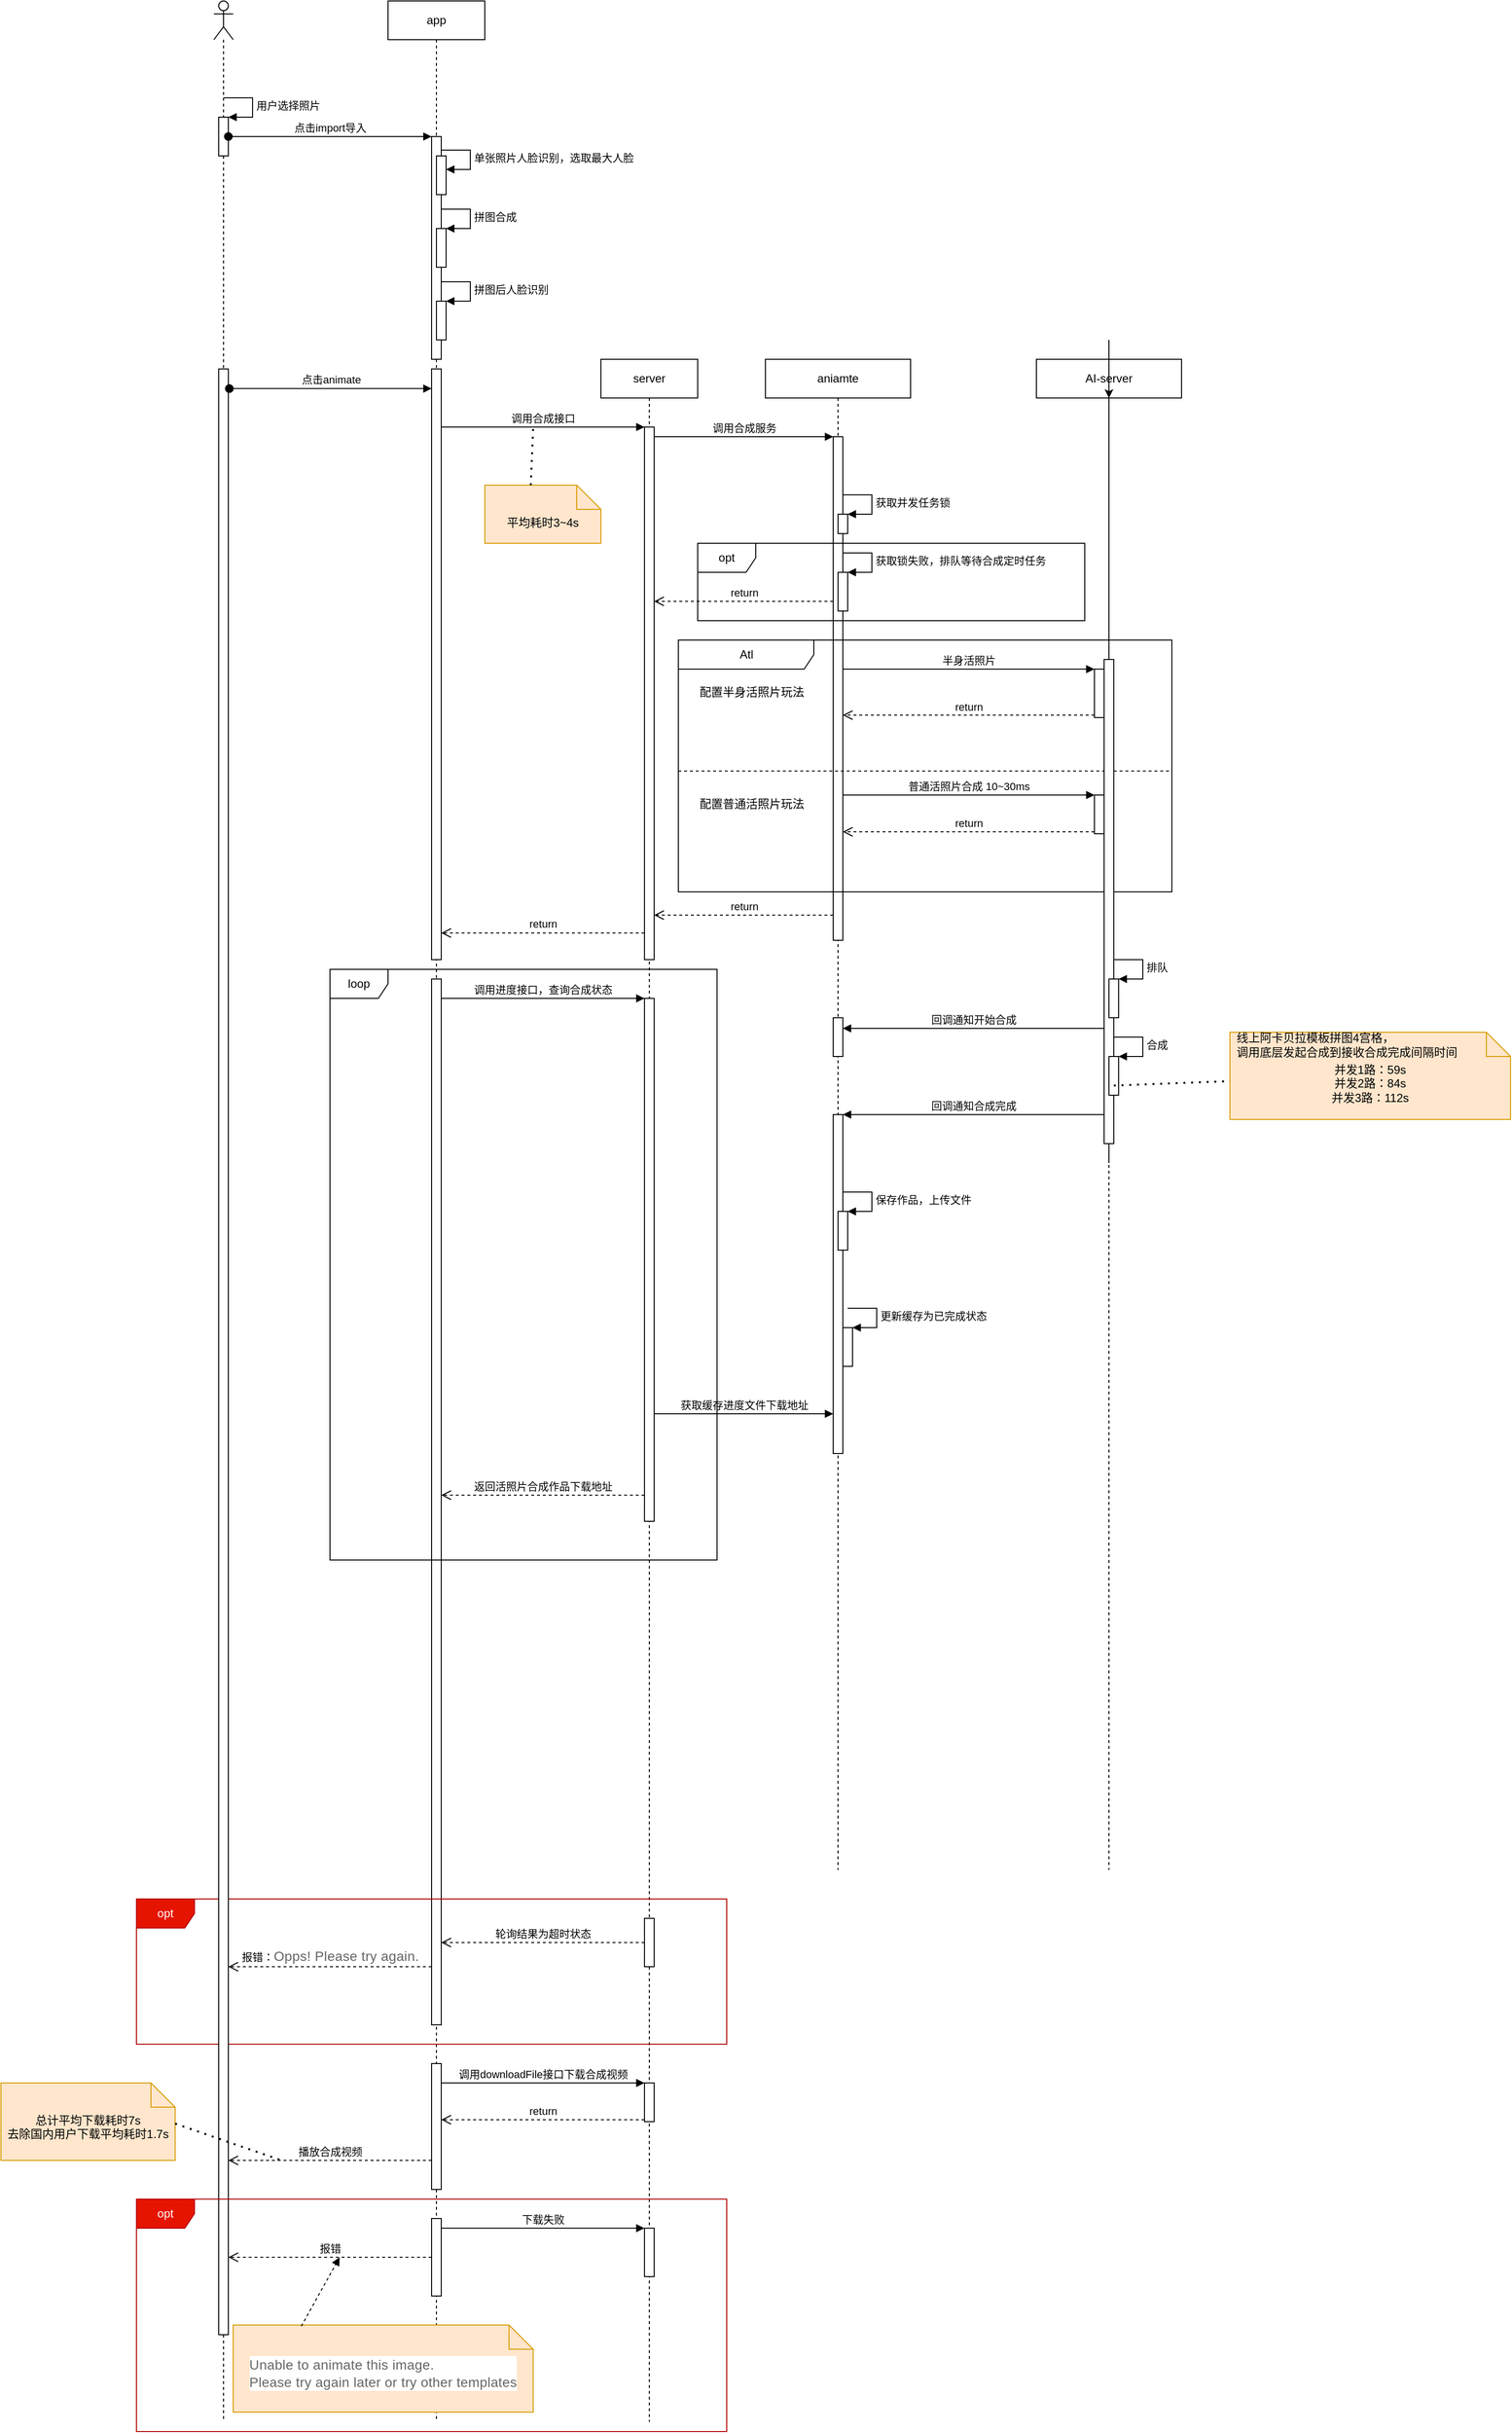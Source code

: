 <mxfile version="20.2.4" type="github">
  <diagram id="kgpKYQtTHZ0yAKxKKP6v" name="Page-1">
    <mxGraphModel dx="1718" dy="1550" grid="1" gridSize="10" guides="1" tooltips="1" connect="1" arrows="1" fold="1" page="1" pageScale="1" pageWidth="850" pageHeight="1100" math="0" shadow="0">
      <root>
        <mxCell id="0" />
        <mxCell id="1" parent="0" />
        <mxCell id="rBN6wQHvt3Dz5fo0-YgQ-102" value="app" style="shape=umlLifeline;perimeter=lifelinePerimeter;whiteSpace=wrap;html=1;container=1;collapsible=0;recursiveResize=0;outlineConnect=0;" vertex="1" parent="1">
          <mxGeometry x="180" y="-290" width="100" height="2500" as="geometry" />
        </mxCell>
        <mxCell id="rBN6wQHvt3Dz5fo0-YgQ-103" value="" style="html=1;points=[];perimeter=orthogonalPerimeter;" vertex="1" parent="rBN6wQHvt3Dz5fo0-YgQ-102">
          <mxGeometry x="45" y="380" width="10" height="610" as="geometry" />
        </mxCell>
        <mxCell id="rBN6wQHvt3Dz5fo0-YgQ-104" value="" style="html=1;points=[];perimeter=orthogonalPerimeter;" vertex="1" parent="rBN6wQHvt3Dz5fo0-YgQ-102">
          <mxGeometry x="45" y="1010" width="10" height="1080" as="geometry" />
        </mxCell>
        <mxCell id="rBN6wQHvt3Dz5fo0-YgQ-105" value="" style="html=1;points=[];perimeter=orthogonalPerimeter;" vertex="1" parent="rBN6wQHvt3Dz5fo0-YgQ-102">
          <mxGeometry x="45" y="140" width="10" height="230" as="geometry" />
        </mxCell>
        <mxCell id="rBN6wQHvt3Dz5fo0-YgQ-106" value="" style="html=1;points=[];perimeter=orthogonalPerimeter;" vertex="1" parent="rBN6wQHvt3Dz5fo0-YgQ-102">
          <mxGeometry x="50" y="160" width="10" height="40" as="geometry" />
        </mxCell>
        <mxCell id="rBN6wQHvt3Dz5fo0-YgQ-107" value="单张照片人脸识别，选取最大人脸" style="edgeStyle=orthogonalEdgeStyle;html=1;align=left;spacingLeft=2;endArrow=block;rounded=0;entryX=1;entryY=0;" edge="1" parent="rBN6wQHvt3Dz5fo0-YgQ-102">
          <mxGeometry relative="1" as="geometry">
            <mxPoint x="55" y="154" as="sourcePoint" />
            <Array as="points">
              <mxPoint x="85" y="154" />
            </Array>
            <mxPoint x="60" y="174" as="targetPoint" />
          </mxGeometry>
        </mxCell>
        <mxCell id="rBN6wQHvt3Dz5fo0-YgQ-108" value="" style="html=1;points=[];perimeter=orthogonalPerimeter;" vertex="1" parent="rBN6wQHvt3Dz5fo0-YgQ-102">
          <mxGeometry x="45" y="2130" width="10" height="130" as="geometry" />
        </mxCell>
        <mxCell id="rBN6wQHvt3Dz5fo0-YgQ-109" value="" style="html=1;points=[];perimeter=orthogonalPerimeter;" vertex="1" parent="rBN6wQHvt3Dz5fo0-YgQ-102">
          <mxGeometry x="50" y="235" width="10" height="40" as="geometry" />
        </mxCell>
        <mxCell id="rBN6wQHvt3Dz5fo0-YgQ-110" value="拼图合成" style="edgeStyle=orthogonalEdgeStyle;html=1;align=left;spacingLeft=2;endArrow=block;rounded=0;entryX=1;entryY=0;" edge="1" parent="rBN6wQHvt3Dz5fo0-YgQ-102" target="rBN6wQHvt3Dz5fo0-YgQ-109">
          <mxGeometry relative="1" as="geometry">
            <mxPoint x="55" y="215" as="sourcePoint" />
            <Array as="points">
              <mxPoint x="85" y="215" />
            </Array>
          </mxGeometry>
        </mxCell>
        <mxCell id="rBN6wQHvt3Dz5fo0-YgQ-111" value="" style="html=1;points=[];perimeter=orthogonalPerimeter;" vertex="1" parent="rBN6wQHvt3Dz5fo0-YgQ-102">
          <mxGeometry x="50" y="310" width="10" height="40" as="geometry" />
        </mxCell>
        <mxCell id="rBN6wQHvt3Dz5fo0-YgQ-112" value="拼图后人脸识别" style="edgeStyle=orthogonalEdgeStyle;html=1;align=left;spacingLeft=2;endArrow=block;rounded=0;entryX=1;entryY=0;" edge="1" parent="rBN6wQHvt3Dz5fo0-YgQ-102" target="rBN6wQHvt3Dz5fo0-YgQ-111">
          <mxGeometry relative="1" as="geometry">
            <mxPoint x="55" y="290" as="sourcePoint" />
            <Array as="points">
              <mxPoint x="85" y="290" />
            </Array>
          </mxGeometry>
        </mxCell>
        <mxCell id="rBN6wQHvt3Dz5fo0-YgQ-113" value="" style="html=1;points=[];perimeter=orthogonalPerimeter;" vertex="1" parent="rBN6wQHvt3Dz5fo0-YgQ-102">
          <mxGeometry x="45" y="2290" width="10" height="80" as="geometry" />
        </mxCell>
        <mxCell id="rBN6wQHvt3Dz5fo0-YgQ-114" value="server" style="shape=umlLifeline;perimeter=lifelinePerimeter;whiteSpace=wrap;html=1;container=1;collapsible=0;recursiveResize=0;outlineConnect=0;" vertex="1" parent="1">
          <mxGeometry x="400" y="80" width="100" height="2130" as="geometry" />
        </mxCell>
        <mxCell id="rBN6wQHvt3Dz5fo0-YgQ-115" value="" style="html=1;points=[];perimeter=orthogonalPerimeter;" vertex="1" parent="rBN6wQHvt3Dz5fo0-YgQ-114">
          <mxGeometry x="45" y="70" width="10" height="550" as="geometry" />
        </mxCell>
        <mxCell id="rBN6wQHvt3Dz5fo0-YgQ-116" value="" style="html=1;points=[];perimeter=orthogonalPerimeter;" vertex="1" parent="rBN6wQHvt3Dz5fo0-YgQ-114">
          <mxGeometry x="45" y="660" width="10" height="540" as="geometry" />
        </mxCell>
        <mxCell id="rBN6wQHvt3Dz5fo0-YgQ-117" value="" style="html=1;points=[];perimeter=orthogonalPerimeter;" vertex="1" parent="rBN6wQHvt3Dz5fo0-YgQ-114">
          <mxGeometry x="45" y="1780" width="10" height="40" as="geometry" />
        </mxCell>
        <mxCell id="rBN6wQHvt3Dz5fo0-YgQ-118" value="" style="html=1;points=[];perimeter=orthogonalPerimeter;" vertex="1" parent="rBN6wQHvt3Dz5fo0-YgQ-114">
          <mxGeometry x="45" y="1610" width="10" height="50" as="geometry" />
        </mxCell>
        <mxCell id="rBN6wQHvt3Dz5fo0-YgQ-119" value="opt" style="shape=umlFrame;whiteSpace=wrap;html=1;fillColor=#e51400;strokeColor=#B20000;fontColor=#ffffff;" vertex="1" parent="rBN6wQHvt3Dz5fo0-YgQ-114">
          <mxGeometry x="-480" y="1590" width="610" height="150" as="geometry" />
        </mxCell>
        <mxCell id="rBN6wQHvt3Dz5fo0-YgQ-120" value="" style="html=1;points=[];perimeter=orthogonalPerimeter;" vertex="1" parent="rBN6wQHvt3Dz5fo0-YgQ-114">
          <mxGeometry x="45" y="1930" width="10" height="50" as="geometry" />
        </mxCell>
        <mxCell id="rBN6wQHvt3Dz5fo0-YgQ-121" value="aniamte" style="shape=umlLifeline;perimeter=lifelinePerimeter;whiteSpace=wrap;html=1;container=1;collapsible=0;recursiveResize=0;outlineConnect=0;" vertex="1" parent="1">
          <mxGeometry x="570" y="80" width="150" height="1560" as="geometry" />
        </mxCell>
        <mxCell id="rBN6wQHvt3Dz5fo0-YgQ-122" value="" style="html=1;points=[];perimeter=orthogonalPerimeter;" vertex="1" parent="rBN6wQHvt3Dz5fo0-YgQ-121">
          <mxGeometry x="70" y="80" width="10" height="520" as="geometry" />
        </mxCell>
        <mxCell id="rBN6wQHvt3Dz5fo0-YgQ-123" value="" style="html=1;points=[];perimeter=orthogonalPerimeter;" vertex="1" parent="rBN6wQHvt3Dz5fo0-YgQ-121">
          <mxGeometry x="70" y="680" width="10" height="40" as="geometry" />
        </mxCell>
        <mxCell id="rBN6wQHvt3Dz5fo0-YgQ-124" value="" style="html=1;points=[];perimeter=orthogonalPerimeter;" vertex="1" parent="rBN6wQHvt3Dz5fo0-YgQ-121">
          <mxGeometry x="70" y="780" width="10" height="350" as="geometry" />
        </mxCell>
        <mxCell id="rBN6wQHvt3Dz5fo0-YgQ-125" value="" style="html=1;points=[];perimeter=orthogonalPerimeter;" vertex="1" parent="rBN6wQHvt3Dz5fo0-YgQ-121">
          <mxGeometry x="75" y="160" width="10" height="20" as="geometry" />
        </mxCell>
        <mxCell id="rBN6wQHvt3Dz5fo0-YgQ-126" value="获取并发任务锁" style="edgeStyle=orthogonalEdgeStyle;html=1;align=left;spacingLeft=2;endArrow=block;rounded=0;entryX=1;entryY=0;" edge="1" parent="rBN6wQHvt3Dz5fo0-YgQ-121" target="rBN6wQHvt3Dz5fo0-YgQ-125">
          <mxGeometry relative="1" as="geometry">
            <mxPoint x="80" y="140" as="sourcePoint" />
            <Array as="points">
              <mxPoint x="110" y="140" />
            </Array>
          </mxGeometry>
        </mxCell>
        <mxCell id="rBN6wQHvt3Dz5fo0-YgQ-127" value="" style="html=1;points=[];perimeter=orthogonalPerimeter;" vertex="1" parent="rBN6wQHvt3Dz5fo0-YgQ-121">
          <mxGeometry x="75" y="220" width="10" height="40" as="geometry" />
        </mxCell>
        <mxCell id="rBN6wQHvt3Dz5fo0-YgQ-128" value="获取锁失败，排队等待合成定时任务" style="edgeStyle=orthogonalEdgeStyle;html=1;align=left;spacingLeft=2;endArrow=block;rounded=0;entryX=1;entryY=0;" edge="1" parent="rBN6wQHvt3Dz5fo0-YgQ-121" target="rBN6wQHvt3Dz5fo0-YgQ-127">
          <mxGeometry relative="1" as="geometry">
            <mxPoint x="80" y="200" as="sourcePoint" />
            <Array as="points">
              <mxPoint x="110" y="200" />
            </Array>
          </mxGeometry>
        </mxCell>
        <mxCell id="rBN6wQHvt3Dz5fo0-YgQ-134" value="" style="html=1;points=[];perimeter=orthogonalPerimeter;" vertex="1" parent="rBN6wQHvt3Dz5fo0-YgQ-121">
          <mxGeometry x="75" y="880" width="10" height="40" as="geometry" />
        </mxCell>
        <mxCell id="rBN6wQHvt3Dz5fo0-YgQ-135" value="保存作品，上传文件" style="edgeStyle=orthogonalEdgeStyle;html=1;align=left;spacingLeft=2;endArrow=block;rounded=0;entryX=1;entryY=0;" edge="1" parent="rBN6wQHvt3Dz5fo0-YgQ-121" target="rBN6wQHvt3Dz5fo0-YgQ-134">
          <mxGeometry relative="1" as="geometry">
            <mxPoint x="80" y="860" as="sourcePoint" />
            <Array as="points">
              <mxPoint x="110" y="860" />
            </Array>
          </mxGeometry>
        </mxCell>
        <mxCell id="rBN6wQHvt3Dz5fo0-YgQ-137" value="" style="html=1;points=[];perimeter=orthogonalPerimeter;" vertex="1" parent="rBN6wQHvt3Dz5fo0-YgQ-121">
          <mxGeometry x="80" y="1000" width="10" height="40" as="geometry" />
        </mxCell>
        <mxCell id="rBN6wQHvt3Dz5fo0-YgQ-138" value="更新缓存为已完成状态" style="edgeStyle=orthogonalEdgeStyle;html=1;align=left;spacingLeft=2;endArrow=block;rounded=0;entryX=1;entryY=0;" edge="1" parent="rBN6wQHvt3Dz5fo0-YgQ-121" target="rBN6wQHvt3Dz5fo0-YgQ-137">
          <mxGeometry relative="1" as="geometry">
            <mxPoint x="85" y="980" as="sourcePoint" />
            <Array as="points">
              <mxPoint x="115" y="980" />
            </Array>
          </mxGeometry>
        </mxCell>
        <mxCell id="rBN6wQHvt3Dz5fo0-YgQ-139" value="" style="shape=umlLifeline;participant=umlActor;perimeter=lifelinePerimeter;whiteSpace=wrap;html=1;container=1;collapsible=0;recursiveResize=0;verticalAlign=top;spacingTop=36;outlineConnect=0;" vertex="1" parent="1">
          <mxGeometry y="-290" width="20" height="2500" as="geometry" />
        </mxCell>
        <mxCell id="rBN6wQHvt3Dz5fo0-YgQ-140" value="" style="html=1;points=[];perimeter=orthogonalPerimeter;" vertex="1" parent="rBN6wQHvt3Dz5fo0-YgQ-139">
          <mxGeometry x="5" y="380" width="10" height="2030" as="geometry" />
        </mxCell>
        <mxCell id="rBN6wQHvt3Dz5fo0-YgQ-141" value="" style="html=1;points=[];perimeter=orthogonalPerimeter;" vertex="1" parent="rBN6wQHvt3Dz5fo0-YgQ-139">
          <mxGeometry x="5" y="120" width="10" height="40" as="geometry" />
        </mxCell>
        <mxCell id="rBN6wQHvt3Dz5fo0-YgQ-142" value="用户选择照片" style="edgeStyle=orthogonalEdgeStyle;html=1;align=left;spacingLeft=2;endArrow=block;rounded=0;entryX=1;entryY=0;" edge="1" parent="rBN6wQHvt3Dz5fo0-YgQ-139" target="rBN6wQHvt3Dz5fo0-YgQ-141">
          <mxGeometry relative="1" as="geometry">
            <mxPoint x="10" y="100" as="sourcePoint" />
            <Array as="points">
              <mxPoint x="40" y="100" />
            </Array>
          </mxGeometry>
        </mxCell>
        <mxCell id="rBN6wQHvt3Dz5fo0-YgQ-143" value="AI-server" style="shape=umlLifeline;perimeter=lifelinePerimeter;whiteSpace=wrap;html=1;container=1;collapsible=0;recursiveResize=0;outlineConnect=0;" vertex="1" parent="1">
          <mxGeometry x="850" y="80" width="150" height="1560" as="geometry" />
        </mxCell>
        <mxCell id="rBN6wQHvt3Dz5fo0-YgQ-145" value="" style="html=1;points=[];perimeter=orthogonalPerimeter;" vertex="1" parent="rBN6wQHvt3Dz5fo0-YgQ-143">
          <mxGeometry x="60" y="450" width="10" height="40" as="geometry" />
        </mxCell>
        <mxCell id="rBN6wQHvt3Dz5fo0-YgQ-146" value="" style="html=1;points=[];perimeter=orthogonalPerimeter;" vertex="1" parent="rBN6wQHvt3Dz5fo0-YgQ-143">
          <mxGeometry x="60" y="320" width="10" height="50" as="geometry" />
        </mxCell>
        <mxCell id="rBN6wQHvt3Dz5fo0-YgQ-147" value="Atl" style="shape=umlFrame;tabWidth=110;tabHeight=30;tabPosition=left;html=1;boundedLbl=1;labelInHeader=1;width=140;height=30;" vertex="1" parent="rBN6wQHvt3Dz5fo0-YgQ-143">
          <mxGeometry x="-370" y="290" width="510" height="260" as="geometry" />
        </mxCell>
        <mxCell id="rBN6wQHvt3Dz5fo0-YgQ-148" value="配置半身活照片玩法" style="text" vertex="1" parent="rBN6wQHvt3Dz5fo0-YgQ-147">
          <mxGeometry width="100" height="20" relative="1" as="geometry">
            <mxPoint x="20" y="40" as="offset" />
          </mxGeometry>
        </mxCell>
        <mxCell id="rBN6wQHvt3Dz5fo0-YgQ-149" value="配置普通活照片玩法" style="line;strokeWidth=1;dashed=1;labelPosition=center;verticalLabelPosition=bottom;align=left;verticalAlign=top;spacingLeft=20;spacingTop=15;" vertex="1" parent="rBN6wQHvt3Dz5fo0-YgQ-147">
          <mxGeometry y="130" width="510" height="10.4" as="geometry" />
        </mxCell>
        <mxCell id="rBN6wQHvt3Dz5fo0-YgQ-204" style="edgeStyle=orthogonalEdgeStyle;rounded=0;orthogonalLoop=1;jettySize=auto;html=1;" edge="1" parent="rBN6wQHvt3Dz5fo0-YgQ-143" source="rBN6wQHvt3Dz5fo0-YgQ-150" target="rBN6wQHvt3Dz5fo0-YgQ-143">
          <mxGeometry relative="1" as="geometry" />
        </mxCell>
        <mxCell id="rBN6wQHvt3Dz5fo0-YgQ-150" value="" style="html=1;points=[];perimeter=orthogonalPerimeter;" vertex="1" parent="rBN6wQHvt3Dz5fo0-YgQ-143">
          <mxGeometry x="70" y="310" width="10" height="500" as="geometry" />
        </mxCell>
        <mxCell id="rBN6wQHvt3Dz5fo0-YgQ-151" value="" style="html=1;points=[];perimeter=orthogonalPerimeter;" vertex="1" parent="rBN6wQHvt3Dz5fo0-YgQ-143">
          <mxGeometry x="75" y="640" width="10" height="40" as="geometry" />
        </mxCell>
        <mxCell id="rBN6wQHvt3Dz5fo0-YgQ-152" value="排队" style="edgeStyle=orthogonalEdgeStyle;html=1;align=left;spacingLeft=2;endArrow=block;rounded=0;entryX=1;entryY=0;" edge="1" parent="rBN6wQHvt3Dz5fo0-YgQ-143" target="rBN6wQHvt3Dz5fo0-YgQ-151">
          <mxGeometry relative="1" as="geometry">
            <mxPoint x="80" y="620" as="sourcePoint" />
            <Array as="points">
              <mxPoint x="110" y="620" />
            </Array>
          </mxGeometry>
        </mxCell>
        <mxCell id="rBN6wQHvt3Dz5fo0-YgQ-153" value="" style="html=1;points=[];perimeter=orthogonalPerimeter;" vertex="1" parent="rBN6wQHvt3Dz5fo0-YgQ-143">
          <mxGeometry x="75" y="720" width="10" height="40" as="geometry" />
        </mxCell>
        <mxCell id="rBN6wQHvt3Dz5fo0-YgQ-154" value="合成" style="edgeStyle=orthogonalEdgeStyle;html=1;align=left;spacingLeft=2;endArrow=block;rounded=0;entryX=1;entryY=0;" edge="1" parent="rBN6wQHvt3Dz5fo0-YgQ-143" target="rBN6wQHvt3Dz5fo0-YgQ-153">
          <mxGeometry relative="1" as="geometry">
            <mxPoint x="80" y="700" as="sourcePoint" />
            <Array as="points">
              <mxPoint x="110" y="700" />
            </Array>
          </mxGeometry>
        </mxCell>
        <mxCell id="rBN6wQHvt3Dz5fo0-YgQ-159" value="点击animate" style="html=1;verticalAlign=bottom;startArrow=oval;endArrow=block;startSize=8;rounded=0;exitX=1.1;exitY=0.01;exitDx=0;exitDy=0;exitPerimeter=0;" edge="1" parent="1" source="rBN6wQHvt3Dz5fo0-YgQ-140" target="rBN6wQHvt3Dz5fo0-YgQ-103">
          <mxGeometry relative="1" as="geometry">
            <mxPoint x="165" y="180" as="sourcePoint" />
          </mxGeometry>
        </mxCell>
        <mxCell id="rBN6wQHvt3Dz5fo0-YgQ-160" value="调用合成接口" style="html=1;verticalAlign=bottom;endArrow=block;entryX=0;entryY=0;rounded=0;" edge="1" parent="1" source="rBN6wQHvt3Dz5fo0-YgQ-103" target="rBN6wQHvt3Dz5fo0-YgQ-115">
          <mxGeometry relative="1" as="geometry">
            <mxPoint x="365" y="190" as="sourcePoint" />
          </mxGeometry>
        </mxCell>
        <mxCell id="rBN6wQHvt3Dz5fo0-YgQ-161" value="return" style="html=1;verticalAlign=bottom;endArrow=open;dashed=1;endSize=8;exitX=0;exitY=0.95;rounded=0;" edge="1" parent="1" source="rBN6wQHvt3Dz5fo0-YgQ-115" target="rBN6wQHvt3Dz5fo0-YgQ-103">
          <mxGeometry relative="1" as="geometry">
            <mxPoint x="260" y="684" as="targetPoint" />
          </mxGeometry>
        </mxCell>
        <mxCell id="rBN6wQHvt3Dz5fo0-YgQ-162" value="调用合成服务" style="html=1;verticalAlign=bottom;endArrow=block;entryX=0;entryY=0;rounded=0;" edge="1" parent="1" source="rBN6wQHvt3Dz5fo0-YgQ-115" target="rBN6wQHvt3Dz5fo0-YgQ-122">
          <mxGeometry relative="1" as="geometry">
            <mxPoint x="545" y="210" as="sourcePoint" />
          </mxGeometry>
        </mxCell>
        <mxCell id="rBN6wQHvt3Dz5fo0-YgQ-163" value="return" style="html=1;verticalAlign=bottom;endArrow=open;dashed=1;endSize=8;exitX=0;exitY=0.95;rounded=0;" edge="1" parent="1" source="rBN6wQHvt3Dz5fo0-YgQ-122" target="rBN6wQHvt3Dz5fo0-YgQ-115">
          <mxGeometry relative="1" as="geometry">
            <mxPoint x="545" y="286" as="targetPoint" />
          </mxGeometry>
        </mxCell>
        <mxCell id="rBN6wQHvt3Dz5fo0-YgQ-166" value="普通活照片合成 10~30ms" style="html=1;verticalAlign=bottom;endArrow=block;entryX=0;entryY=0;rounded=0;" edge="1" parent="1" source="rBN6wQHvt3Dz5fo0-YgQ-122" target="rBN6wQHvt3Dz5fo0-YgQ-145">
          <mxGeometry relative="1" as="geometry">
            <mxPoint x="715" y="470" as="sourcePoint" />
          </mxGeometry>
        </mxCell>
        <mxCell id="rBN6wQHvt3Dz5fo0-YgQ-167" value="return" style="html=1;verticalAlign=bottom;endArrow=open;dashed=1;endSize=8;exitX=0;exitY=0.95;rounded=0;" edge="1" parent="1" source="rBN6wQHvt3Dz5fo0-YgQ-145" target="rBN6wQHvt3Dz5fo0-YgQ-122">
          <mxGeometry relative="1" as="geometry">
            <mxPoint x="715" y="546" as="targetPoint" />
          </mxGeometry>
        </mxCell>
        <mxCell id="rBN6wQHvt3Dz5fo0-YgQ-168" value="半身活照片" style="html=1;verticalAlign=bottom;endArrow=block;entryX=0;entryY=0;rounded=0;" edge="1" parent="1" source="rBN6wQHvt3Dz5fo0-YgQ-122" target="rBN6wQHvt3Dz5fo0-YgQ-146">
          <mxGeometry relative="1" as="geometry">
            <mxPoint x="650" y="390" as="sourcePoint" />
          </mxGeometry>
        </mxCell>
        <mxCell id="rBN6wQHvt3Dz5fo0-YgQ-169" value="return" style="html=1;verticalAlign=bottom;endArrow=open;dashed=1;endSize=8;exitX=0;exitY=0.95;rounded=0;" edge="1" parent="1" source="rBN6wQHvt3Dz5fo0-YgQ-146" target="rBN6wQHvt3Dz5fo0-YgQ-122">
          <mxGeometry relative="1" as="geometry">
            <mxPoint x="680" y="466" as="targetPoint" />
          </mxGeometry>
        </mxCell>
        <mxCell id="rBN6wQHvt3Dz5fo0-YgQ-170" value="调用进度接口，查询合成状态" style="html=1;verticalAlign=bottom;endArrow=block;entryX=0;entryY=0;rounded=0;" edge="1" parent="1" source="rBN6wQHvt3Dz5fo0-YgQ-104" target="rBN6wQHvt3Dz5fo0-YgQ-116">
          <mxGeometry relative="1" as="geometry">
            <mxPoint x="365" y="750" as="sourcePoint" />
          </mxGeometry>
        </mxCell>
        <mxCell id="rBN6wQHvt3Dz5fo0-YgQ-171" value="返回活照片合成作品下载地址" style="html=1;verticalAlign=bottom;endArrow=open;dashed=1;endSize=8;exitX=0;exitY=0.95;rounded=0;" edge="1" parent="1" source="rBN6wQHvt3Dz5fo0-YgQ-116" target="rBN6wQHvt3Dz5fo0-YgQ-104">
          <mxGeometry relative="1" as="geometry">
            <mxPoint x="365" y="826" as="targetPoint" />
          </mxGeometry>
        </mxCell>
        <mxCell id="rBN6wQHvt3Dz5fo0-YgQ-172" value="回调通知开始合成" style="html=1;verticalAlign=bottom;endArrow=block;entryX=1;entryY=0;rounded=0;" edge="1" parent="1">
          <mxGeometry relative="1" as="geometry">
            <mxPoint x="920" y="771" as="sourcePoint" />
            <mxPoint x="650" y="771" as="targetPoint" />
          </mxGeometry>
        </mxCell>
        <mxCell id="rBN6wQHvt3Dz5fo0-YgQ-173" value="回调通知合成完成" style="html=1;verticalAlign=bottom;endArrow=block;entryX=1;entryY=0;rounded=0;" edge="1" parent="1" source="rBN6wQHvt3Dz5fo0-YgQ-150" target="rBN6wQHvt3Dz5fo0-YgQ-124">
          <mxGeometry relative="1" as="geometry">
            <mxPoint x="710" y="860" as="sourcePoint" />
          </mxGeometry>
        </mxCell>
        <mxCell id="rBN6wQHvt3Dz5fo0-YgQ-174" value="return" style="html=1;verticalAlign=bottom;endArrow=open;dashed=1;endSize=8;rounded=0;" edge="1" parent="1" target="rBN6wQHvt3Dz5fo0-YgQ-115">
          <mxGeometry relative="1" as="geometry">
            <mxPoint x="640" y="330" as="sourcePoint" />
            <mxPoint x="560" y="330" as="targetPoint" />
          </mxGeometry>
        </mxCell>
        <mxCell id="rBN6wQHvt3Dz5fo0-YgQ-175" value="opt" style="shape=umlFrame;whiteSpace=wrap;html=1;" vertex="1" parent="1">
          <mxGeometry x="500" y="270" width="400" height="80" as="geometry" />
        </mxCell>
        <mxCell id="rBN6wQHvt3Dz5fo0-YgQ-183" value="获取缓存进度文件下载地址" style="html=1;verticalAlign=bottom;endArrow=block;rounded=0;" edge="1" parent="1">
          <mxGeometry relative="1" as="geometry">
            <mxPoint x="455" y="1169" as="sourcePoint" />
            <Array as="points">
              <mxPoint x="510" y="1169" />
            </Array>
            <mxPoint x="640" y="1169" as="targetPoint" />
          </mxGeometry>
        </mxCell>
        <mxCell id="rBN6wQHvt3Dz5fo0-YgQ-185" value="点击import导入" style="html=1;verticalAlign=bottom;startArrow=oval;endArrow=block;startSize=8;rounded=0;" edge="1" parent="1" source="rBN6wQHvt3Dz5fo0-YgQ-141" target="rBN6wQHvt3Dz5fo0-YgQ-105">
          <mxGeometry relative="1" as="geometry">
            <mxPoint x="165" y="-150" as="sourcePoint" />
          </mxGeometry>
        </mxCell>
        <mxCell id="rBN6wQHvt3Dz5fo0-YgQ-186" value="调用downloadFile接口下载合成视频" style="html=1;verticalAlign=bottom;endArrow=block;entryX=0;entryY=0;rounded=0;" edge="1" parent="1" source="rBN6wQHvt3Dz5fo0-YgQ-108" target="rBN6wQHvt3Dz5fo0-YgQ-117">
          <mxGeometry relative="1" as="geometry">
            <mxPoint x="375" y="1730" as="sourcePoint" />
          </mxGeometry>
        </mxCell>
        <mxCell id="rBN6wQHvt3Dz5fo0-YgQ-187" value="return" style="html=1;verticalAlign=bottom;endArrow=open;dashed=1;endSize=8;exitX=0;exitY=0.95;rounded=0;" edge="1" parent="1" source="rBN6wQHvt3Dz5fo0-YgQ-117" target="rBN6wQHvt3Dz5fo0-YgQ-108">
          <mxGeometry relative="1" as="geometry">
            <mxPoint x="375" y="1806" as="targetPoint" />
          </mxGeometry>
        </mxCell>
        <mxCell id="rBN6wQHvt3Dz5fo0-YgQ-188" value="播放合成视频" style="html=1;verticalAlign=bottom;endArrow=open;dashed=1;endSize=8;rounded=0;" edge="1" parent="1" source="rBN6wQHvt3Dz5fo0-YgQ-108" target="rBN6wQHvt3Dz5fo0-YgQ-140">
          <mxGeometry relative="1" as="geometry">
            <mxPoint x="135" y="1810" as="sourcePoint" />
            <mxPoint x="55" y="1810" as="targetPoint" />
            <Array as="points">
              <mxPoint x="80" y="1940" />
            </Array>
          </mxGeometry>
        </mxCell>
        <mxCell id="rBN6wQHvt3Dz5fo0-YgQ-189" value="轮询结果为超时状态" style="html=1;verticalAlign=bottom;endArrow=open;dashed=1;endSize=8;rounded=0;" edge="1" parent="1" source="rBN6wQHvt3Dz5fo0-YgQ-118" target="rBN6wQHvt3Dz5fo0-YgQ-104">
          <mxGeometry relative="1" as="geometry">
            <mxPoint x="350" y="1700" as="sourcePoint" />
            <mxPoint x="270" y="1700" as="targetPoint" />
          </mxGeometry>
        </mxCell>
        <mxCell id="rBN6wQHvt3Dz5fo0-YgQ-190" value="报错：&lt;span style=&quot;color: rgb(102, 102, 102); font-family: Helvetica, &amp;quot;Open Sans&amp;quot;, &amp;quot;PingFang SC&amp;quot;, &amp;quot;Microsoft YaHei&amp;quot;, sans-serif; font-size: 14px; letter-spacing: 0.2px; text-align: left;&quot;&gt;Opps! Please try again.&lt;/span&gt;" style="html=1;verticalAlign=bottom;endArrow=open;dashed=1;endSize=8;rounded=0;" edge="1" parent="1" source="rBN6wQHvt3Dz5fo0-YgQ-104" target="rBN6wQHvt3Dz5fo0-YgQ-140">
          <mxGeometry relative="1" as="geometry">
            <mxPoint x="200" y="1730" as="sourcePoint" />
            <mxPoint x="120" y="1730" as="targetPoint" />
            <Array as="points">
              <mxPoint x="200" y="1740" />
            </Array>
          </mxGeometry>
        </mxCell>
        <mxCell id="rBN6wQHvt3Dz5fo0-YgQ-191" value="下载失败" style="html=1;verticalAlign=bottom;endArrow=block;entryX=0;entryY=0;rounded=0;" edge="1" parent="1" source="rBN6wQHvt3Dz5fo0-YgQ-113" target="rBN6wQHvt3Dz5fo0-YgQ-120">
          <mxGeometry relative="1" as="geometry">
            <mxPoint x="375" y="2010" as="sourcePoint" />
          </mxGeometry>
        </mxCell>
        <mxCell id="rBN6wQHvt3Dz5fo0-YgQ-192" value="报错" style="html=1;verticalAlign=bottom;endArrow=open;dashed=1;endSize=8;rounded=0;" edge="1" parent="1" source="rBN6wQHvt3Dz5fo0-YgQ-113" target="rBN6wQHvt3Dz5fo0-YgQ-140">
          <mxGeometry relative="1" as="geometry">
            <mxPoint x="180" y="2030" as="sourcePoint" />
            <mxPoint x="100" y="2030" as="targetPoint" />
          </mxGeometry>
        </mxCell>
        <mxCell id="rBN6wQHvt3Dz5fo0-YgQ-193" value="&lt;pre style=&quot;margin-top: 0px; margin-bottom: 0px; padding: 0px; box-sizing: border-box; font-family: Helvetica, &amp;quot;Open Sans&amp;quot;, &amp;quot;PingFang SC&amp;quot;, &amp;quot;Microsoft YaHei&amp;quot;, sans-serif; overflow-wrap: break-word; word-break: break-word; font-size: 14px; color: rgb(102, 102, 102); letter-spacing: 0.2px; line-height: 18px; text-align: left; background-color: rgb(255, 255, 255);&quot; class=&quot;&quot; data-v-5b366386=&quot;&quot;&gt;Unable to animate this image.&lt;/pre&gt;&lt;pre style=&quot;margin-top: 0px; margin-bottom: 0px; padding: 0px; box-sizing: border-box; font-family: Helvetica, &amp;quot;Open Sans&amp;quot;, &amp;quot;PingFang SC&amp;quot;, &amp;quot;Microsoft YaHei&amp;quot;, sans-serif; overflow-wrap: break-word; word-break: break-word; font-size: 14px; color: rgb(102, 102, 102); letter-spacing: 0.2px; line-height: 18px; text-align: left; background-color: rgb(255, 255, 255);&quot; class=&quot;&quot; data-v-5b366386=&quot;&quot;&gt;Please try again later or try other templates&lt;/pre&gt;" style="shape=note2;boundedLbl=1;whiteSpace=wrap;html=1;size=25;verticalAlign=top;align=center;fillColor=#ffe6cc;strokeColor=#d79b00;" vertex="1" parent="1">
          <mxGeometry x="20" y="2110" width="310" height="90" as="geometry" />
        </mxCell>
        <mxCell id="rBN6wQHvt3Dz5fo0-YgQ-194" value="" style="html=1;verticalAlign=bottom;labelBackgroundColor=none;endArrow=block;endFill=1;dashed=1;rounded=0;exitX=0.227;exitY=0.014;exitDx=0;exitDy=0;exitPerimeter=0;" edge="1" parent="1" source="rBN6wQHvt3Dz5fo0-YgQ-193">
          <mxGeometry width="160" relative="1" as="geometry">
            <mxPoint x="70" y="2090" as="sourcePoint" />
            <mxPoint x="130" y="2040" as="targetPoint" />
          </mxGeometry>
        </mxCell>
        <mxCell id="rBN6wQHvt3Dz5fo0-YgQ-195" value="opt" style="shape=umlFrame;whiteSpace=wrap;html=1;fillColor=#e51400;strokeColor=#B20000;fontColor=#ffffff;" vertex="1" parent="1">
          <mxGeometry x="-80" y="1980" width="610" height="240" as="geometry" />
        </mxCell>
        <mxCell id="rBN6wQHvt3Dz5fo0-YgQ-196" value="并发1路：59s&lt;br&gt;并发2路：84s&lt;br&gt;并发3路：112s" style="shape=note2;boundedLbl=1;whiteSpace=wrap;html=1;size=25;verticalAlign=top;align=center;fontFamily=Helvetica;fontSize=12;strokeColor=#d79b00;fillColor=#ffe6cc;" vertex="1" parent="1">
          <mxGeometry x="1050" y="775" width="290" height="90" as="geometry" />
        </mxCell>
        <mxCell id="rBN6wQHvt3Dz5fo0-YgQ-197" value="线上阿卡贝拉模板拼图4宫格，&lt;br&gt;调用底层发起合成到接收合成完成间隔时间" style="resizeWidth=1;part=1;strokeColor=none;fillColor=none;align=left;spacingLeft=5;fontFamily=Helvetica;fontSize=12;fontColor=default;html=1;" vertex="1" parent="rBN6wQHvt3Dz5fo0-YgQ-196">
          <mxGeometry width="290" height="25" relative="1" as="geometry" />
        </mxCell>
        <mxCell id="rBN6wQHvt3Dz5fo0-YgQ-198" value="平均耗时3~4s" style="shape=note2;boundedLbl=1;whiteSpace=wrap;html=1;size=25;verticalAlign=top;align=center;fillColor=#ffe6cc;strokeColor=#d79b00;" vertex="1" parent="1">
          <mxGeometry x="280" y="210" width="120" height="60" as="geometry" />
        </mxCell>
        <mxCell id="rBN6wQHvt3Dz5fo0-YgQ-199" value="" style="endArrow=none;dashed=1;html=1;dashPattern=1 3;strokeWidth=2;rounded=0;exitX=0;exitY=0;exitDx=47.5;exitDy=0;exitPerimeter=0;" edge="1" parent="1" source="rBN6wQHvt3Dz5fo0-YgQ-198">
          <mxGeometry width="50" height="50" relative="1" as="geometry">
            <mxPoint x="320" y="200" as="sourcePoint" />
            <mxPoint x="330" y="150" as="targetPoint" />
          </mxGeometry>
        </mxCell>
        <mxCell id="rBN6wQHvt3Dz5fo0-YgQ-200" value="总计平均下载耗时7s&lt;br&gt;去除国内用户下载平均耗时1.7s" style="shape=note2;boundedLbl=1;whiteSpace=wrap;html=1;size=25;verticalAlign=top;align=center;fillColor=#ffe6cc;strokeColor=#d79b00;" vertex="1" parent="1">
          <mxGeometry x="-220" y="1860" width="180" height="80" as="geometry" />
        </mxCell>
        <mxCell id="rBN6wQHvt3Dz5fo0-YgQ-201" value="" style="endArrow=none;dashed=1;html=1;dashPattern=1 3;strokeWidth=2;rounded=0;exitX=1;exitY=0.525;exitDx=0;exitDy=0;exitPerimeter=0;" edge="1" parent="1" source="rBN6wQHvt3Dz5fo0-YgQ-200">
          <mxGeometry width="50" height="50" relative="1" as="geometry">
            <mxPoint x="-40" y="1940" as="sourcePoint" />
            <mxPoint x="70" y="1940" as="targetPoint" />
          </mxGeometry>
        </mxCell>
        <mxCell id="rBN6wQHvt3Dz5fo0-YgQ-202" value="" style="endArrow=none;dashed=1;html=1;dashPattern=1 3;strokeWidth=2;rounded=0;fontColor=#FF6666;exitX=0.5;exitY=0.75;exitDx=0;exitDy=0;exitPerimeter=0;" edge="1" parent="1" source="rBN6wQHvt3Dz5fo0-YgQ-153" target="rBN6wQHvt3Dz5fo0-YgQ-196">
          <mxGeometry width="50" height="50" relative="1" as="geometry">
            <mxPoint x="990" y="770" as="sourcePoint" />
            <mxPoint x="1040" y="720" as="targetPoint" />
          </mxGeometry>
        </mxCell>
        <mxCell id="rBN6wQHvt3Dz5fo0-YgQ-208" value="loop" style="shape=umlFrame;whiteSpace=wrap;html=1;" vertex="1" parent="1">
          <mxGeometry x="120" y="710" width="400" height="610" as="geometry" />
        </mxCell>
      </root>
    </mxGraphModel>
  </diagram>
</mxfile>
